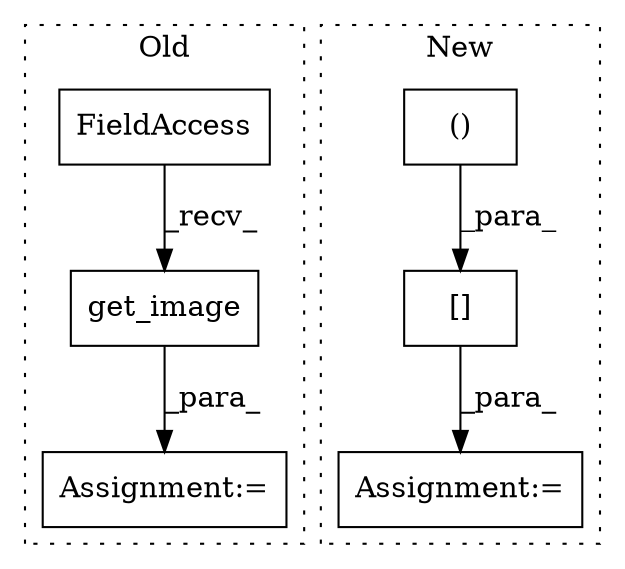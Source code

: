 digraph G {
subgraph cluster0 {
1 [label="get_image" a="32" s="16772,16805" l="10,1" shape="box"];
4 [label="Assignment:=" a="7" s="16751" l="1" shape="box"];
6 [label="FieldAccess" a="22" s="16752" l="19" shape="box"];
label = "Old";
style="dotted";
}
subgraph cluster1 {
2 [label="[]" a="2" s="19778,19831" l="8,2" shape="box"];
3 [label="Assignment:=" a="7" s="19777" l="1" shape="box"];
5 [label="()" a="106" s="19786" l="45" shape="box"];
label = "New";
style="dotted";
}
1 -> 4 [label="_para_"];
2 -> 3 [label="_para_"];
5 -> 2 [label="_para_"];
6 -> 1 [label="_recv_"];
}